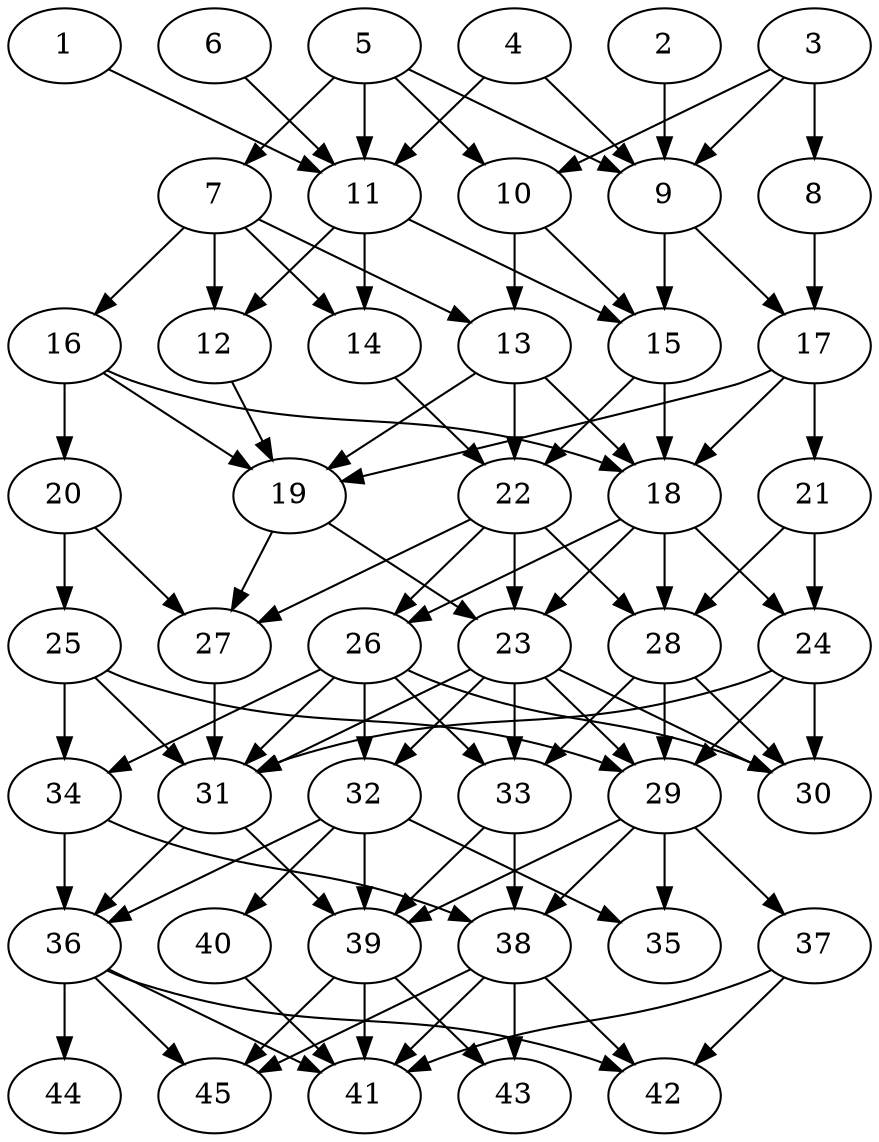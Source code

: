 // DAG automatically generated by daggen at Thu Oct  3 14:07:23 2019
// ./daggen --dot -n 45 --ccr 0.3 --fat 0.5 --regular 0.9 --density 0.7 --mindata 5242880 --maxdata 52428800 
digraph G {
  1 [size="95771307", alpha="0.13", expect_size="28731392"] 
  1 -> 11 [size ="28731392"]
  2 [size="49636693", alpha="0.08", expect_size="14891008"] 
  2 -> 9 [size ="14891008"]
  3 [size="33351680", alpha="0.15", expect_size="10005504"] 
  3 -> 8 [size ="10005504"]
  3 -> 9 [size ="10005504"]
  3 -> 10 [size ="10005504"]
  4 [size="131556693", alpha="0.04", expect_size="39467008"] 
  4 -> 9 [size ="39467008"]
  4 -> 11 [size ="39467008"]
  5 [size="99403093", alpha="0.00", expect_size="29820928"] 
  5 -> 7 [size ="29820928"]
  5 -> 9 [size ="29820928"]
  5 -> 10 [size ="29820928"]
  5 -> 11 [size ="29820928"]
  6 [size="135758507", alpha="0.18", expect_size="40727552"] 
  6 -> 11 [size ="40727552"]
  7 [size="87453013", alpha="0.09", expect_size="26235904"] 
  7 -> 12 [size ="26235904"]
  7 -> 13 [size ="26235904"]
  7 -> 14 [size ="26235904"]
  7 -> 16 [size ="26235904"]
  8 [size="171308373", alpha="0.01", expect_size="51392512"] 
  8 -> 17 [size ="51392512"]
  9 [size="30853120", alpha="0.09", expect_size="9255936"] 
  9 -> 15 [size ="9255936"]
  9 -> 17 [size ="9255936"]
  10 [size="149220693", alpha="0.02", expect_size="44766208"] 
  10 -> 13 [size ="44766208"]
  10 -> 15 [size ="44766208"]
  11 [size="38307840", alpha="0.14", expect_size="11492352"] 
  11 -> 12 [size ="11492352"]
  11 -> 14 [size ="11492352"]
  11 -> 15 [size ="11492352"]
  12 [size="140943360", alpha="0.17", expect_size="42283008"] 
  12 -> 19 [size ="42283008"]
  13 [size="47141547", alpha="0.10", expect_size="14142464"] 
  13 -> 18 [size ="14142464"]
  13 -> 19 [size ="14142464"]
  13 -> 22 [size ="14142464"]
  14 [size="168980480", alpha="0.19", expect_size="50694144"] 
  14 -> 22 [size ="50694144"]
  15 [size="39437653", alpha="0.02", expect_size="11831296"] 
  15 -> 18 [size ="11831296"]
  15 -> 22 [size ="11831296"]
  16 [size="39560533", alpha="0.12", expect_size="11868160"] 
  16 -> 18 [size ="11868160"]
  16 -> 19 [size ="11868160"]
  16 -> 20 [size ="11868160"]
  17 [size="22330027", alpha="0.15", expect_size="6699008"] 
  17 -> 18 [size ="6699008"]
  17 -> 19 [size ="6699008"]
  17 -> 21 [size ="6699008"]
  18 [size="91723093", alpha="0.08", expect_size="27516928"] 
  18 -> 23 [size ="27516928"]
  18 -> 24 [size ="27516928"]
  18 -> 26 [size ="27516928"]
  18 -> 28 [size ="27516928"]
  19 [size="97525760", alpha="0.15", expect_size="29257728"] 
  19 -> 23 [size ="29257728"]
  19 -> 27 [size ="29257728"]
  20 [size="170813440", alpha="0.02", expect_size="51244032"] 
  20 -> 25 [size ="51244032"]
  20 -> 27 [size ="51244032"]
  21 [size="25402027", alpha="0.19", expect_size="7620608"] 
  21 -> 24 [size ="7620608"]
  21 -> 28 [size ="7620608"]
  22 [size="132543147", alpha="0.20", expect_size="39762944"] 
  22 -> 23 [size ="39762944"]
  22 -> 26 [size ="39762944"]
  22 -> 27 [size ="39762944"]
  22 -> 28 [size ="39762944"]
  23 [size="108711253", alpha="0.02", expect_size="32613376"] 
  23 -> 29 [size ="32613376"]
  23 -> 30 [size ="32613376"]
  23 -> 31 [size ="32613376"]
  23 -> 32 [size ="32613376"]
  23 -> 33 [size ="32613376"]
  24 [size="31054507", alpha="0.20", expect_size="9316352"] 
  24 -> 29 [size ="9316352"]
  24 -> 30 [size ="9316352"]
  24 -> 31 [size ="9316352"]
  25 [size="22234453", alpha="0.07", expect_size="6670336"] 
  25 -> 29 [size ="6670336"]
  25 -> 31 [size ="6670336"]
  25 -> 34 [size ="6670336"]
  26 [size="41608533", alpha="0.10", expect_size="12482560"] 
  26 -> 30 [size ="12482560"]
  26 -> 31 [size ="12482560"]
  26 -> 32 [size ="12482560"]
  26 -> 33 [size ="12482560"]
  26 -> 34 [size ="12482560"]
  27 [size="135536640", alpha="0.02", expect_size="40660992"] 
  27 -> 31 [size ="40660992"]
  28 [size="95658667", alpha="0.13", expect_size="28697600"] 
  28 -> 29 [size ="28697600"]
  28 -> 30 [size ="28697600"]
  28 -> 33 [size ="28697600"]
  29 [size="156187307", alpha="0.06", expect_size="46856192"] 
  29 -> 35 [size ="46856192"]
  29 -> 37 [size ="46856192"]
  29 -> 38 [size ="46856192"]
  29 -> 39 [size ="46856192"]
  30 [size="120347307", alpha="0.15", expect_size="36104192"] 
  31 [size="137086293", alpha="0.07", expect_size="41125888"] 
  31 -> 36 [size ="41125888"]
  31 -> 39 [size ="41125888"]
  32 [size="127412907", alpha="0.15", expect_size="38223872"] 
  32 -> 35 [size ="38223872"]
  32 -> 36 [size ="38223872"]
  32 -> 39 [size ="38223872"]
  32 -> 40 [size ="38223872"]
  33 [size="123490987", alpha="0.07", expect_size="37047296"] 
  33 -> 38 [size ="37047296"]
  33 -> 39 [size ="37047296"]
  34 [size="141199360", alpha="0.18", expect_size="42359808"] 
  34 -> 36 [size ="42359808"]
  34 -> 38 [size ="42359808"]
  35 [size="137332053", alpha="0.12", expect_size="41199616"] 
  36 [size="36532907", alpha="0.09", expect_size="10959872"] 
  36 -> 41 [size ="10959872"]
  36 -> 42 [size ="10959872"]
  36 -> 44 [size ="10959872"]
  36 -> 45 [size ="10959872"]
  37 [size="114373973", alpha="0.06", expect_size="34312192"] 
  37 -> 41 [size ="34312192"]
  37 -> 42 [size ="34312192"]
  38 [size="126255787", alpha="0.13", expect_size="37876736"] 
  38 -> 41 [size ="37876736"]
  38 -> 42 [size ="37876736"]
  38 -> 43 [size ="37876736"]
  38 -> 45 [size ="37876736"]
  39 [size="68727467", alpha="0.09", expect_size="20618240"] 
  39 -> 41 [size ="20618240"]
  39 -> 43 [size ="20618240"]
  39 -> 45 [size ="20618240"]
  40 [size="112455680", alpha="0.06", expect_size="33736704"] 
  40 -> 41 [size ="33736704"]
  41 [size="74615467", alpha="0.03", expect_size="22384640"] 
  42 [size="133324800", alpha="0.15", expect_size="39997440"] 
  43 [size="97477973", alpha="0.19", expect_size="29243392"] 
  44 [size="154030080", alpha="0.04", expect_size="46209024"] 
  45 [size="139915947", alpha="0.10", expect_size="41974784"] 
}
